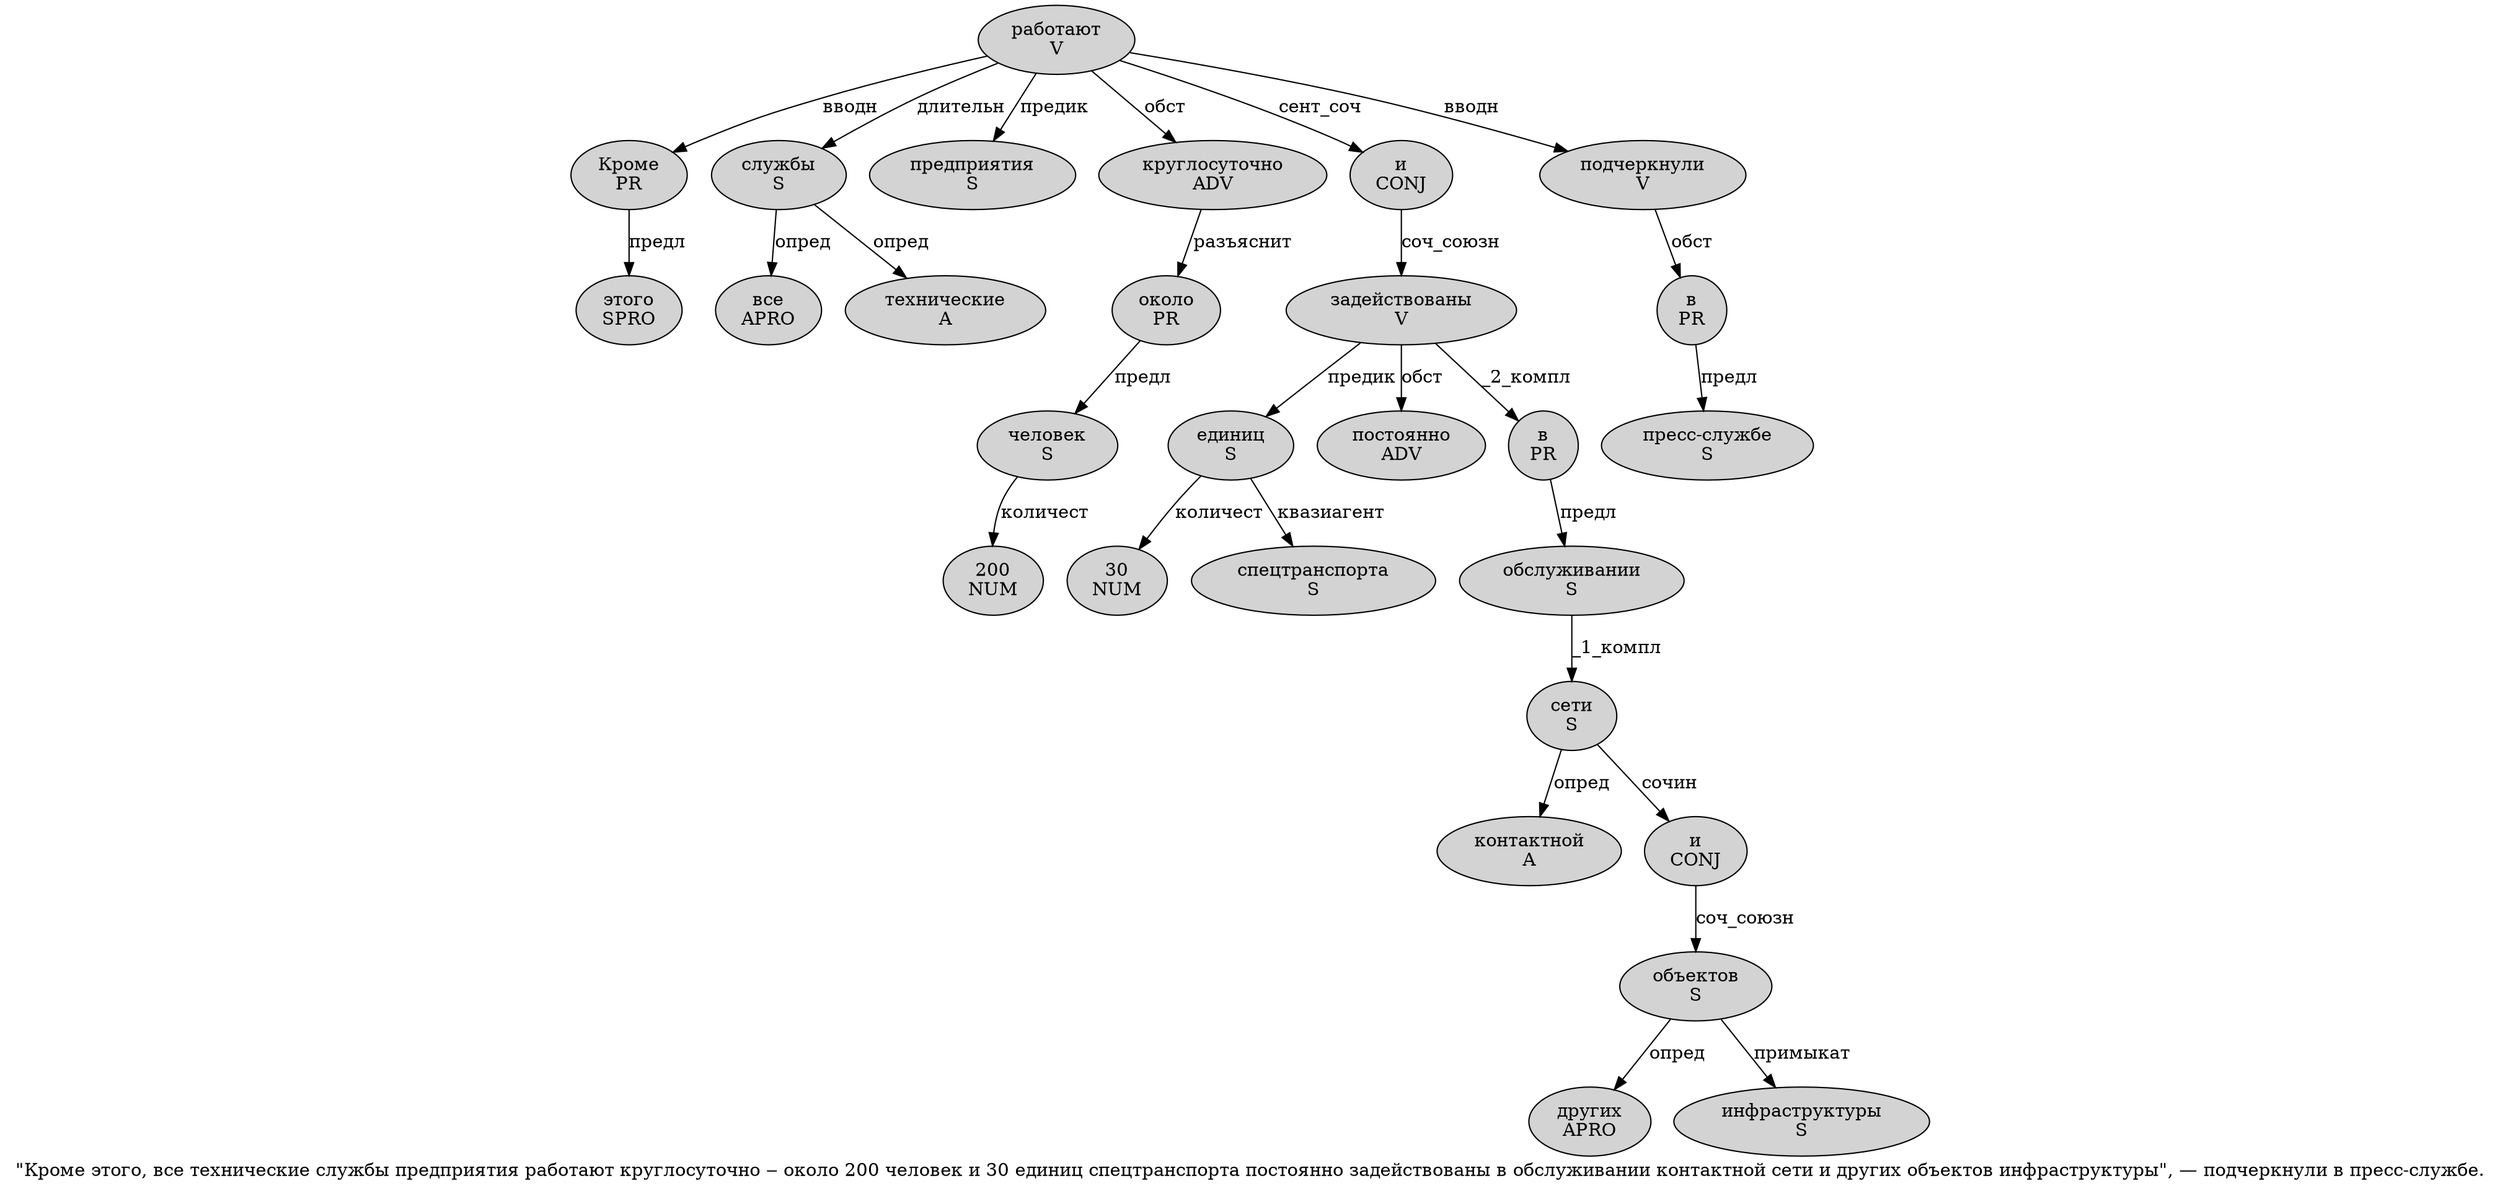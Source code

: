 digraph SENTENCE_856 {
	graph [label="\"Кроме этого, все технические службы предприятия работают круглосуточно ‒ около 200 человек и 30 единиц спецтранспорта постоянно задействованы в обслуживании контактной сети и других объектов инфраструктуры\", — подчеркнули в пресс-службе."]
	node [style=filled]
		1 [label="Кроме
PR" color="" fillcolor=lightgray penwidth=1 shape=ellipse]
		2 [label="этого
SPRO" color="" fillcolor=lightgray penwidth=1 shape=ellipse]
		4 [label="все
APRO" color="" fillcolor=lightgray penwidth=1 shape=ellipse]
		5 [label="технические
A" color="" fillcolor=lightgray penwidth=1 shape=ellipse]
		6 [label="службы
S" color="" fillcolor=lightgray penwidth=1 shape=ellipse]
		7 [label="предприятия
S" color="" fillcolor=lightgray penwidth=1 shape=ellipse]
		8 [label="работают
V" color="" fillcolor=lightgray penwidth=1 shape=ellipse]
		9 [label="круглосуточно
ADV" color="" fillcolor=lightgray penwidth=1 shape=ellipse]
		11 [label="около
PR" color="" fillcolor=lightgray penwidth=1 shape=ellipse]
		12 [label="200
NUM" color="" fillcolor=lightgray penwidth=1 shape=ellipse]
		13 [label="человек
S" color="" fillcolor=lightgray penwidth=1 shape=ellipse]
		14 [label="и
CONJ" color="" fillcolor=lightgray penwidth=1 shape=ellipse]
		15 [label="30
NUM" color="" fillcolor=lightgray penwidth=1 shape=ellipse]
		16 [label="единиц
S" color="" fillcolor=lightgray penwidth=1 shape=ellipse]
		17 [label="спецтранспорта
S" color="" fillcolor=lightgray penwidth=1 shape=ellipse]
		18 [label="постоянно
ADV" color="" fillcolor=lightgray penwidth=1 shape=ellipse]
		19 [label="задействованы
V" color="" fillcolor=lightgray penwidth=1 shape=ellipse]
		20 [label="в
PR" color="" fillcolor=lightgray penwidth=1 shape=ellipse]
		21 [label="обслуживании
S" color="" fillcolor=lightgray penwidth=1 shape=ellipse]
		22 [label="контактной
A" color="" fillcolor=lightgray penwidth=1 shape=ellipse]
		23 [label="сети
S" color="" fillcolor=lightgray penwidth=1 shape=ellipse]
		24 [label="и
CONJ" color="" fillcolor=lightgray penwidth=1 shape=ellipse]
		25 [label="других
APRO" color="" fillcolor=lightgray penwidth=1 shape=ellipse]
		26 [label="объектов
S" color="" fillcolor=lightgray penwidth=1 shape=ellipse]
		27 [label="инфраструктуры
S" color="" fillcolor=lightgray penwidth=1 shape=ellipse]
		31 [label="подчеркнули
V" color="" fillcolor=lightgray penwidth=1 shape=ellipse]
		32 [label="в
PR" color="" fillcolor=lightgray penwidth=1 shape=ellipse]
		33 [label="пресс-службе
S" color="" fillcolor=lightgray penwidth=1 shape=ellipse]
			21 -> 23 [label="_1_компл"]
			1 -> 2 [label="предл"]
			24 -> 26 [label="соч_союзн"]
			26 -> 25 [label="опред"]
			26 -> 27 [label="примыкат"]
			32 -> 33 [label="предл"]
			8 -> 1 [label="вводн"]
			8 -> 6 [label="длительн"]
			8 -> 7 [label="предик"]
			8 -> 9 [label="обст"]
			8 -> 14 [label="сент_соч"]
			8 -> 31 [label="вводн"]
			16 -> 15 [label="количест"]
			16 -> 17 [label="квазиагент"]
			14 -> 19 [label="соч_союзн"]
			19 -> 16 [label="предик"]
			19 -> 18 [label="обст"]
			19 -> 20 [label="_2_компл"]
			20 -> 21 [label="предл"]
			31 -> 32 [label="обст"]
			6 -> 4 [label="опред"]
			6 -> 5 [label="опред"]
			13 -> 12 [label="количест"]
			23 -> 22 [label="опред"]
			23 -> 24 [label="сочин"]
			11 -> 13 [label="предл"]
			9 -> 11 [label="разъяснит"]
}